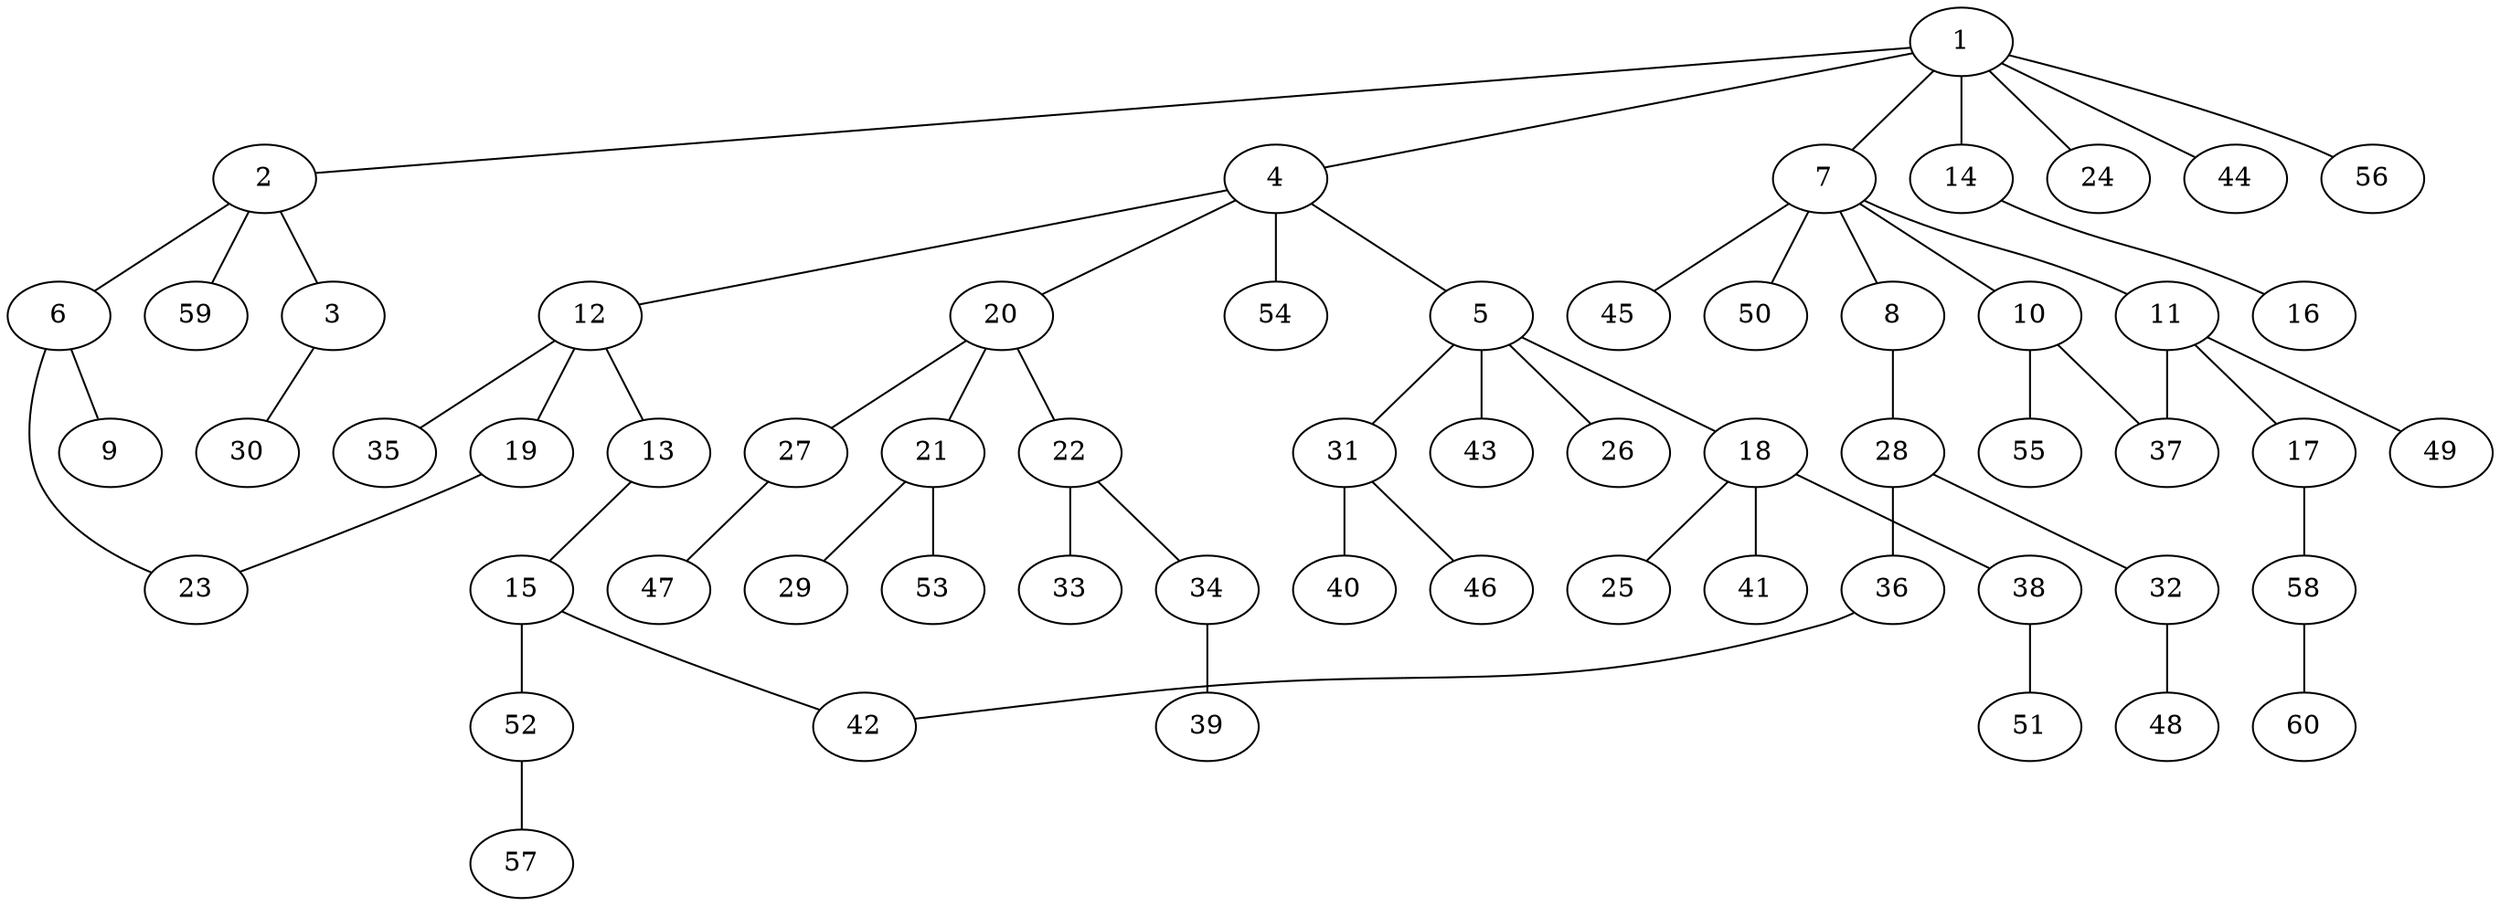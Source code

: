 graph graphname {1--2
1--4
1--7
1--14
1--24
1--44
1--56
2--3
2--6
2--59
3--30
4--5
4--12
4--20
4--54
5--18
5--26
5--31
5--43
6--9
6--23
7--8
7--10
7--11
7--45
7--50
8--28
10--37
10--55
11--17
11--37
11--49
12--13
12--19
12--35
13--15
14--16
15--42
15--52
17--58
18--25
18--38
18--41
19--23
20--21
20--22
20--27
21--29
21--53
22--33
22--34
27--47
28--32
28--36
31--40
31--46
32--48
34--39
36--42
38--51
52--57
58--60
}